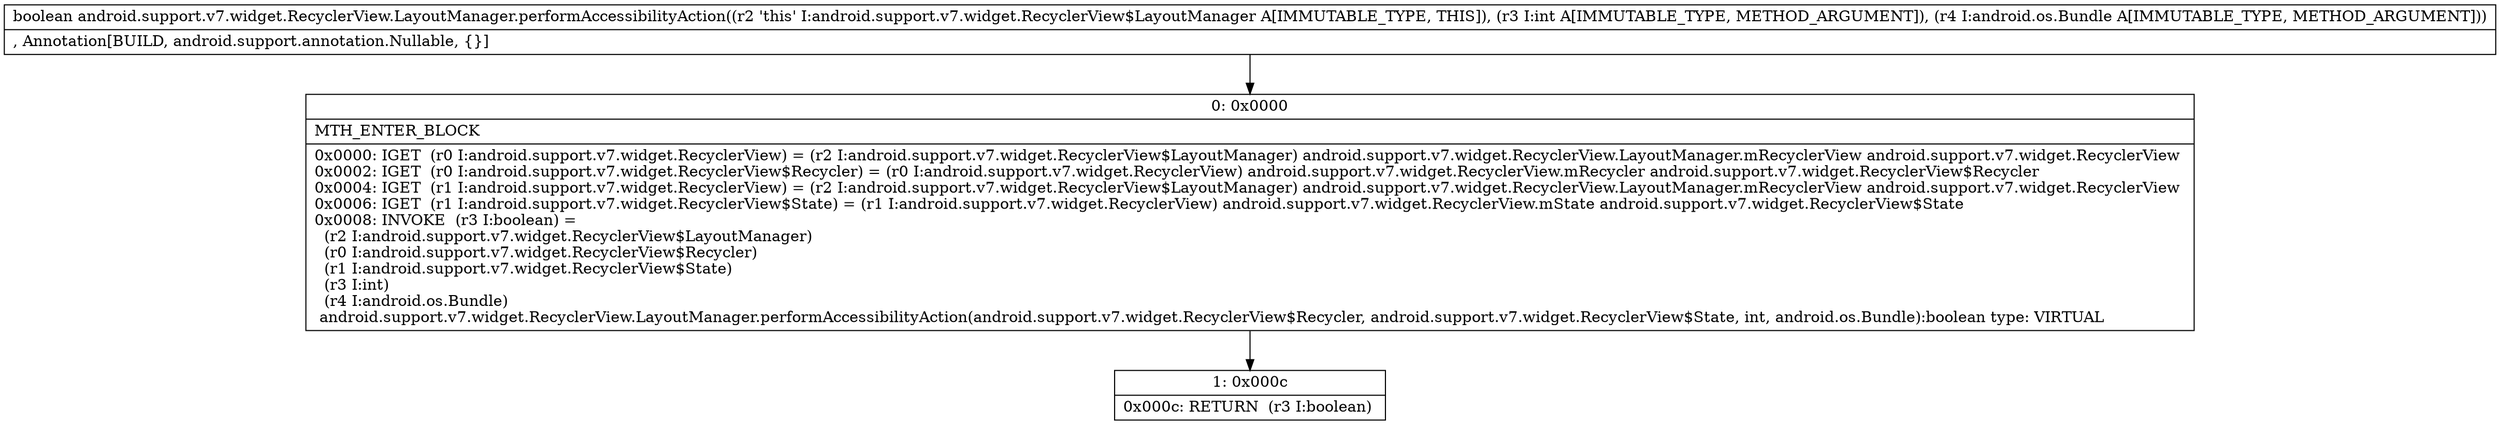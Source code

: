 digraph "CFG forandroid.support.v7.widget.RecyclerView.LayoutManager.performAccessibilityAction(ILandroid\/os\/Bundle;)Z" {
Node_0 [shape=record,label="{0\:\ 0x0000|MTH_ENTER_BLOCK\l|0x0000: IGET  (r0 I:android.support.v7.widget.RecyclerView) = (r2 I:android.support.v7.widget.RecyclerView$LayoutManager) android.support.v7.widget.RecyclerView.LayoutManager.mRecyclerView android.support.v7.widget.RecyclerView \l0x0002: IGET  (r0 I:android.support.v7.widget.RecyclerView$Recycler) = (r0 I:android.support.v7.widget.RecyclerView) android.support.v7.widget.RecyclerView.mRecycler android.support.v7.widget.RecyclerView$Recycler \l0x0004: IGET  (r1 I:android.support.v7.widget.RecyclerView) = (r2 I:android.support.v7.widget.RecyclerView$LayoutManager) android.support.v7.widget.RecyclerView.LayoutManager.mRecyclerView android.support.v7.widget.RecyclerView \l0x0006: IGET  (r1 I:android.support.v7.widget.RecyclerView$State) = (r1 I:android.support.v7.widget.RecyclerView) android.support.v7.widget.RecyclerView.mState android.support.v7.widget.RecyclerView$State \l0x0008: INVOKE  (r3 I:boolean) = \l  (r2 I:android.support.v7.widget.RecyclerView$LayoutManager)\l  (r0 I:android.support.v7.widget.RecyclerView$Recycler)\l  (r1 I:android.support.v7.widget.RecyclerView$State)\l  (r3 I:int)\l  (r4 I:android.os.Bundle)\l android.support.v7.widget.RecyclerView.LayoutManager.performAccessibilityAction(android.support.v7.widget.RecyclerView$Recycler, android.support.v7.widget.RecyclerView$State, int, android.os.Bundle):boolean type: VIRTUAL \l}"];
Node_1 [shape=record,label="{1\:\ 0x000c|0x000c: RETURN  (r3 I:boolean) \l}"];
MethodNode[shape=record,label="{boolean android.support.v7.widget.RecyclerView.LayoutManager.performAccessibilityAction((r2 'this' I:android.support.v7.widget.RecyclerView$LayoutManager A[IMMUTABLE_TYPE, THIS]), (r3 I:int A[IMMUTABLE_TYPE, METHOD_ARGUMENT]), (r4 I:android.os.Bundle A[IMMUTABLE_TYPE, METHOD_ARGUMENT]))  | , Annotation[BUILD, android.support.annotation.Nullable, \{\}]\l}"];
MethodNode -> Node_0;
Node_0 -> Node_1;
}

